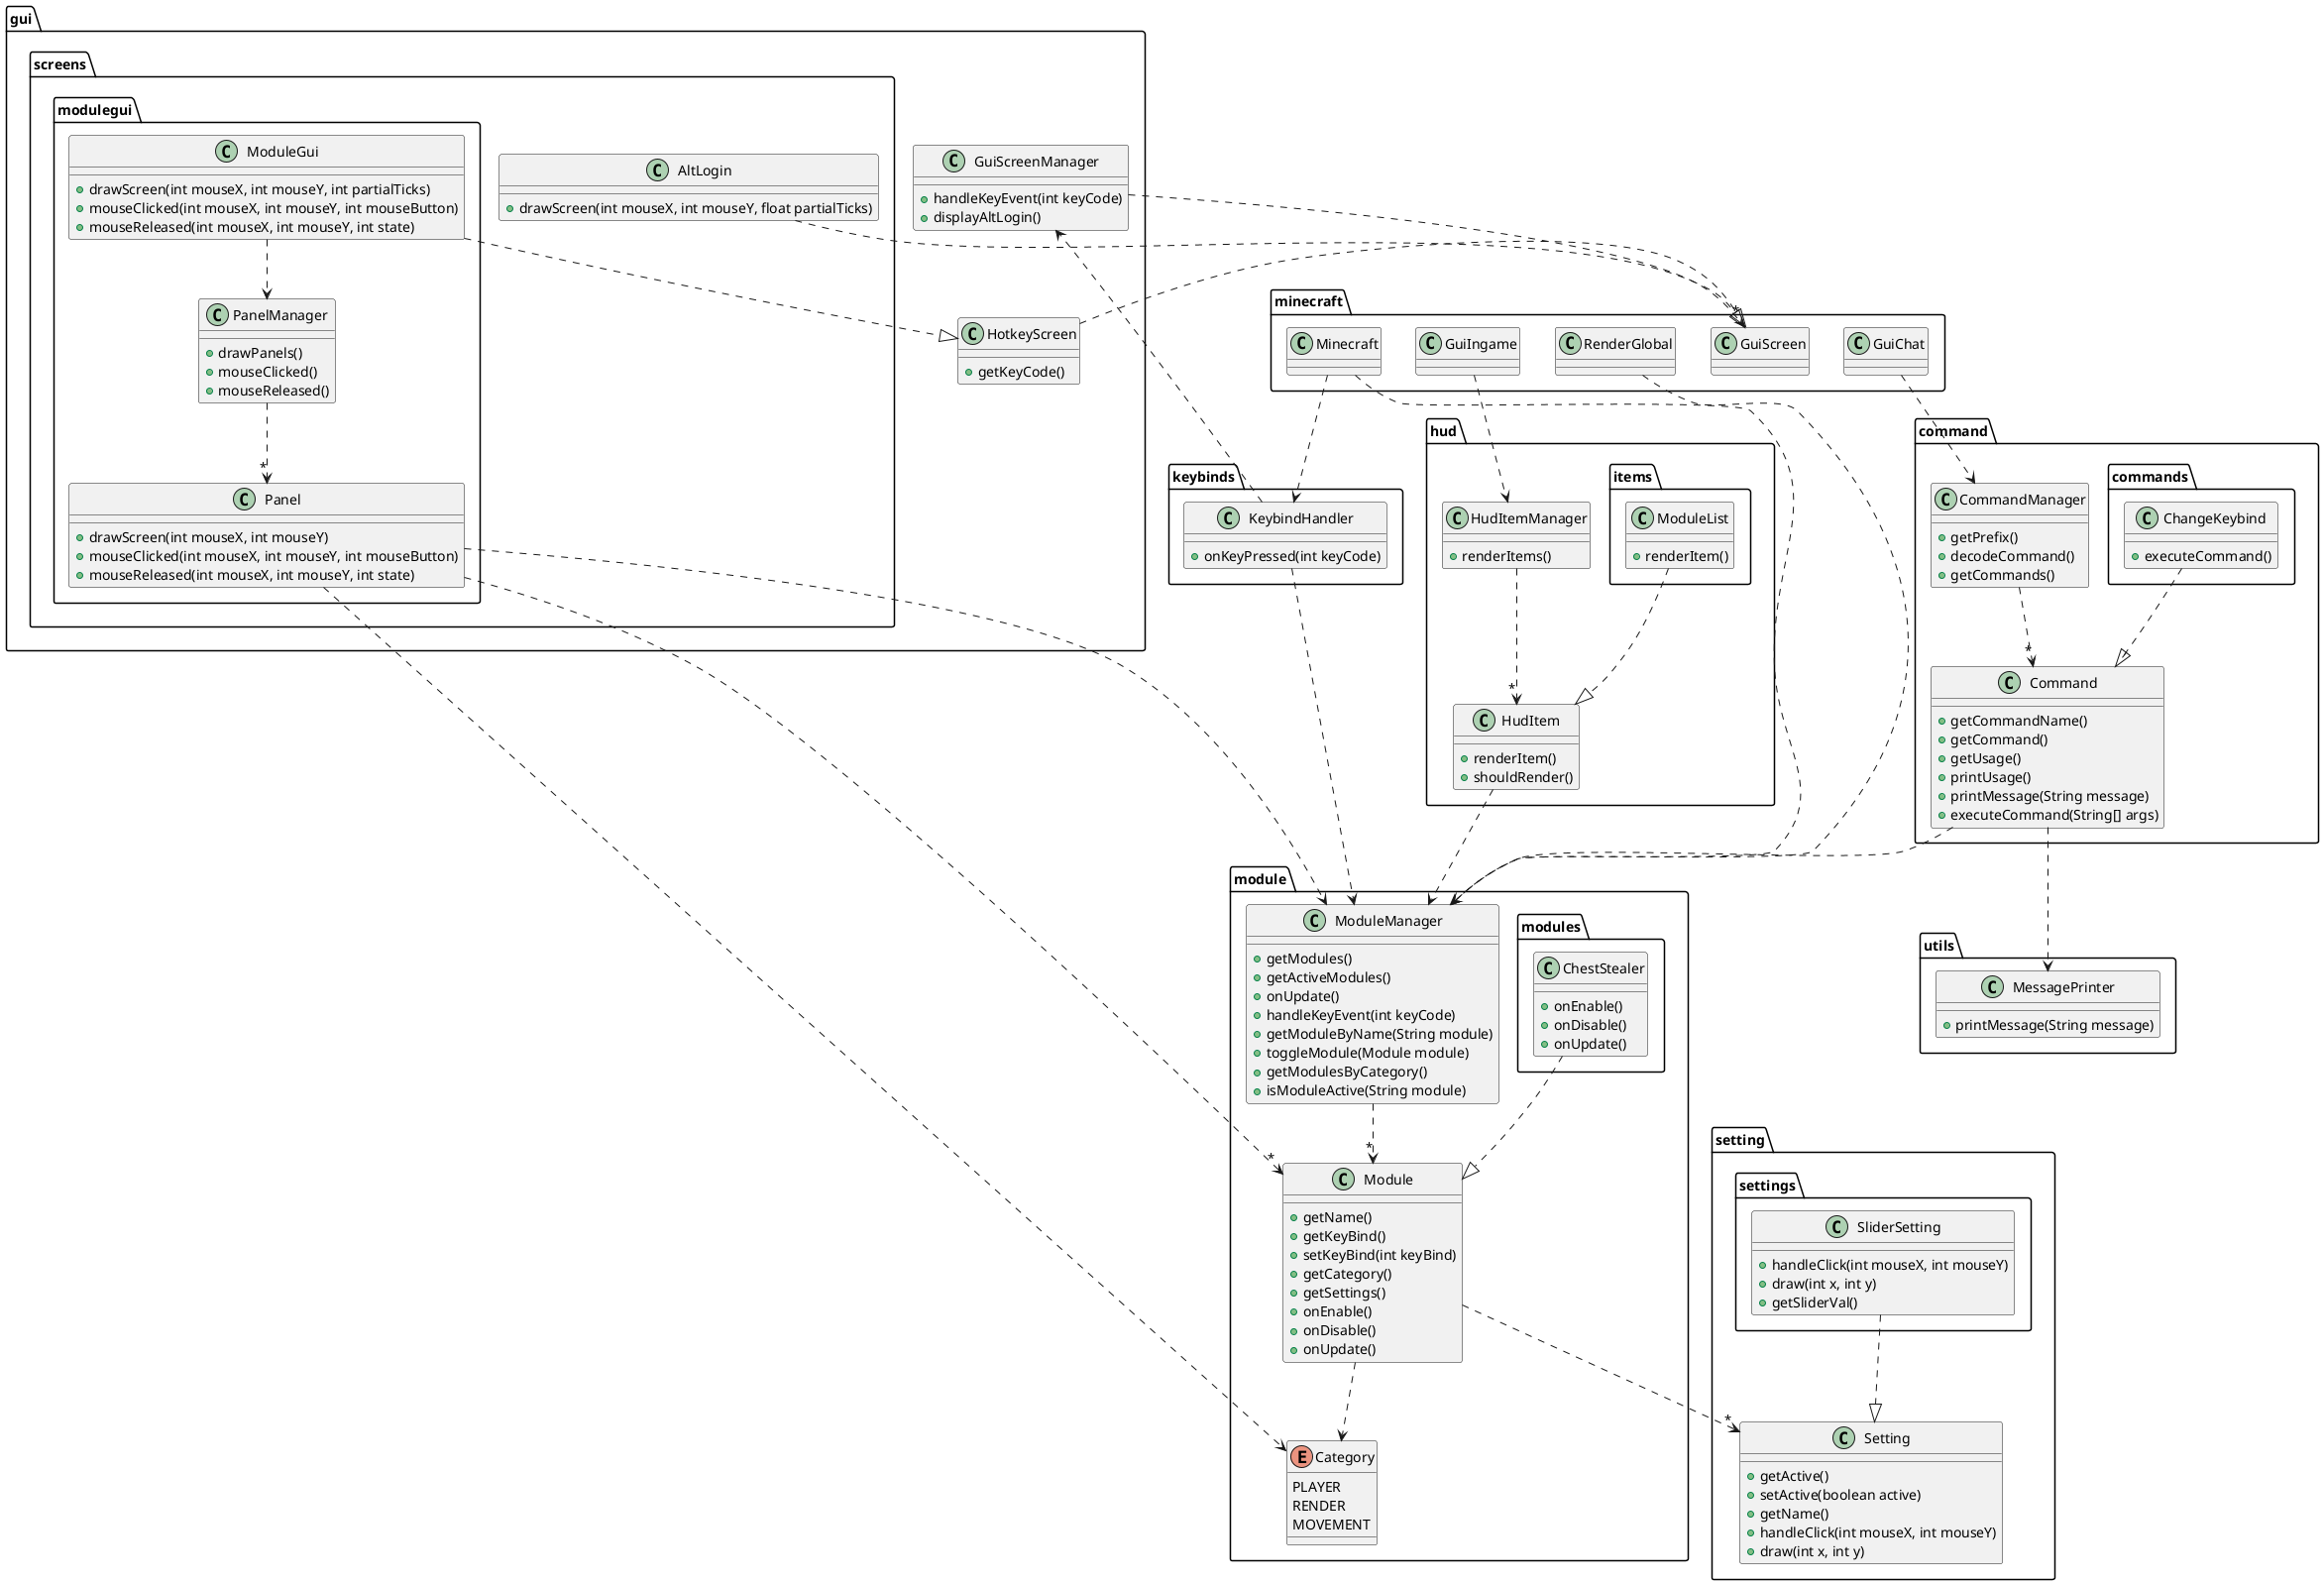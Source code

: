 @startuml

namespace minecraft {
class Minecraft
class GuiScreen
class GuiChat
class GuiIngame
class RenderGlobal
}

namespace command {
class Command {
    + getCommandName()
    + getCommand()
    + getUsage()
    + printUsage()
    + printMessage(String message)
    + executeCommand(String[] args)
}

namespace commands {
class ChangeKeybind {
    + executeCommand()
}
}

class CommandManager {
    + getPrefix()
    + decodeCommand()
    + getCommands()
}
}

namespace gui {
namespace screens {
namespace modulegui {
class Panel {
    + drawScreen(int mouseX, int mouseY)
    + mouseClicked(int mouseX, int mouseY, int mouseButton)
    + mouseReleased(int mouseX, int mouseY, int state)
}

class PanelManager {
    + drawPanels()
    + mouseClicked()
    + mouseReleased()
}
class ModuleGui {
    + drawScreen(int mouseX, int mouseY, int partialTicks)
    + mouseClicked(int mouseX, int mouseY, int mouseButton)
    + mouseReleased(int mouseX, int mouseY, int state)
}
}

class AltLogin {
    + drawScreen(int mouseX, int mouseY, float partialTicks)
}
}

class GuiScreenManager {
    + handleKeyEvent(int keyCode)
    + displayAltLogin()
}

class HotkeyScreen {
    + getKeyCode()
}
}

namespace hud {
class HudItem {
    + renderItem()
    + shouldRender()
}

namespace items {
class ModuleList {
    + renderItem()
}
}

class HudItemManager {
    + renderItems()
}
}

namespace keybinds {
class KeybindHandler {
    + onKeyPressed(int keyCode)
}
}

namespace module {
class Module {
    + getName()
    + getKeyBind()
    + setKeyBind(int keyBind)
    + getCategory()
    + getSettings()
    + onEnable()
    + onDisable()
    + onUpdate()
}

namespace modules {
class ChestStealer {
    + onEnable()
    + onDisable()
    + onUpdate()
}
}

class ModuleManager {
    + getModules()
    + getActiveModules()
    + onUpdate()
    + handleKeyEvent(int keyCode)
    + getModuleByName(String module)
    + toggleModule(Module module)
    + getModulesByCategory()
    + isModuleActive(String module)
}

enum Category {
    PLAYER
    RENDER
    MOVEMENT
}
}

namespace setting {
class Setting {
    + getActive()
    + setActive(boolean active)
    + getName()
    + handleClick(int mouseX, int mouseY)
    + draw(int x, int y)
}

namespace settings {
class SliderSetting {
    + handleClick(int mouseX, int mouseY)
    + draw(int x, int y)
    + getSliderVal()
}
}
}

namespace utils {
class MessagePrinter {
    + printMessage(String message)
}
}

Minecraft ..> ModuleManager
Minecraft ..> KeybindHandler
RenderGlobal ..> ModuleManager
GuiChat ..> CommandManager
GuiIngame ..> HudItemManager
GuiScreenManager ..> "*" GuiScreen
ModuleGui ..|> HotkeyScreen
HotkeyScreen ..|> GuiScreen
AltLogin ..|> GuiScreen
ModuleManager ..> "*" Module
Module ..> Category
Module ..> "*" Setting
KeybindHandler ..> ModuleManager
KeybindHandler ..> GuiScreenManager
Panel ..> "*" Module
Panel ..> Category
ModuleGui ..> PanelManager
PanelManager ..> "*" Panel
Panel ..> ModuleManager
HudItem ..> ModuleManager
HudItemManager ..> "*" HudItem
CommandManager ..> "*" Command
Command ..> ModuleManager
Command ..> MessagePrinter
ChangeKeybind ..|> Command
ModuleList ..|> HudItem
ChestStealer ..|> Module
SliderSetting ..|> Setting

@enduml
